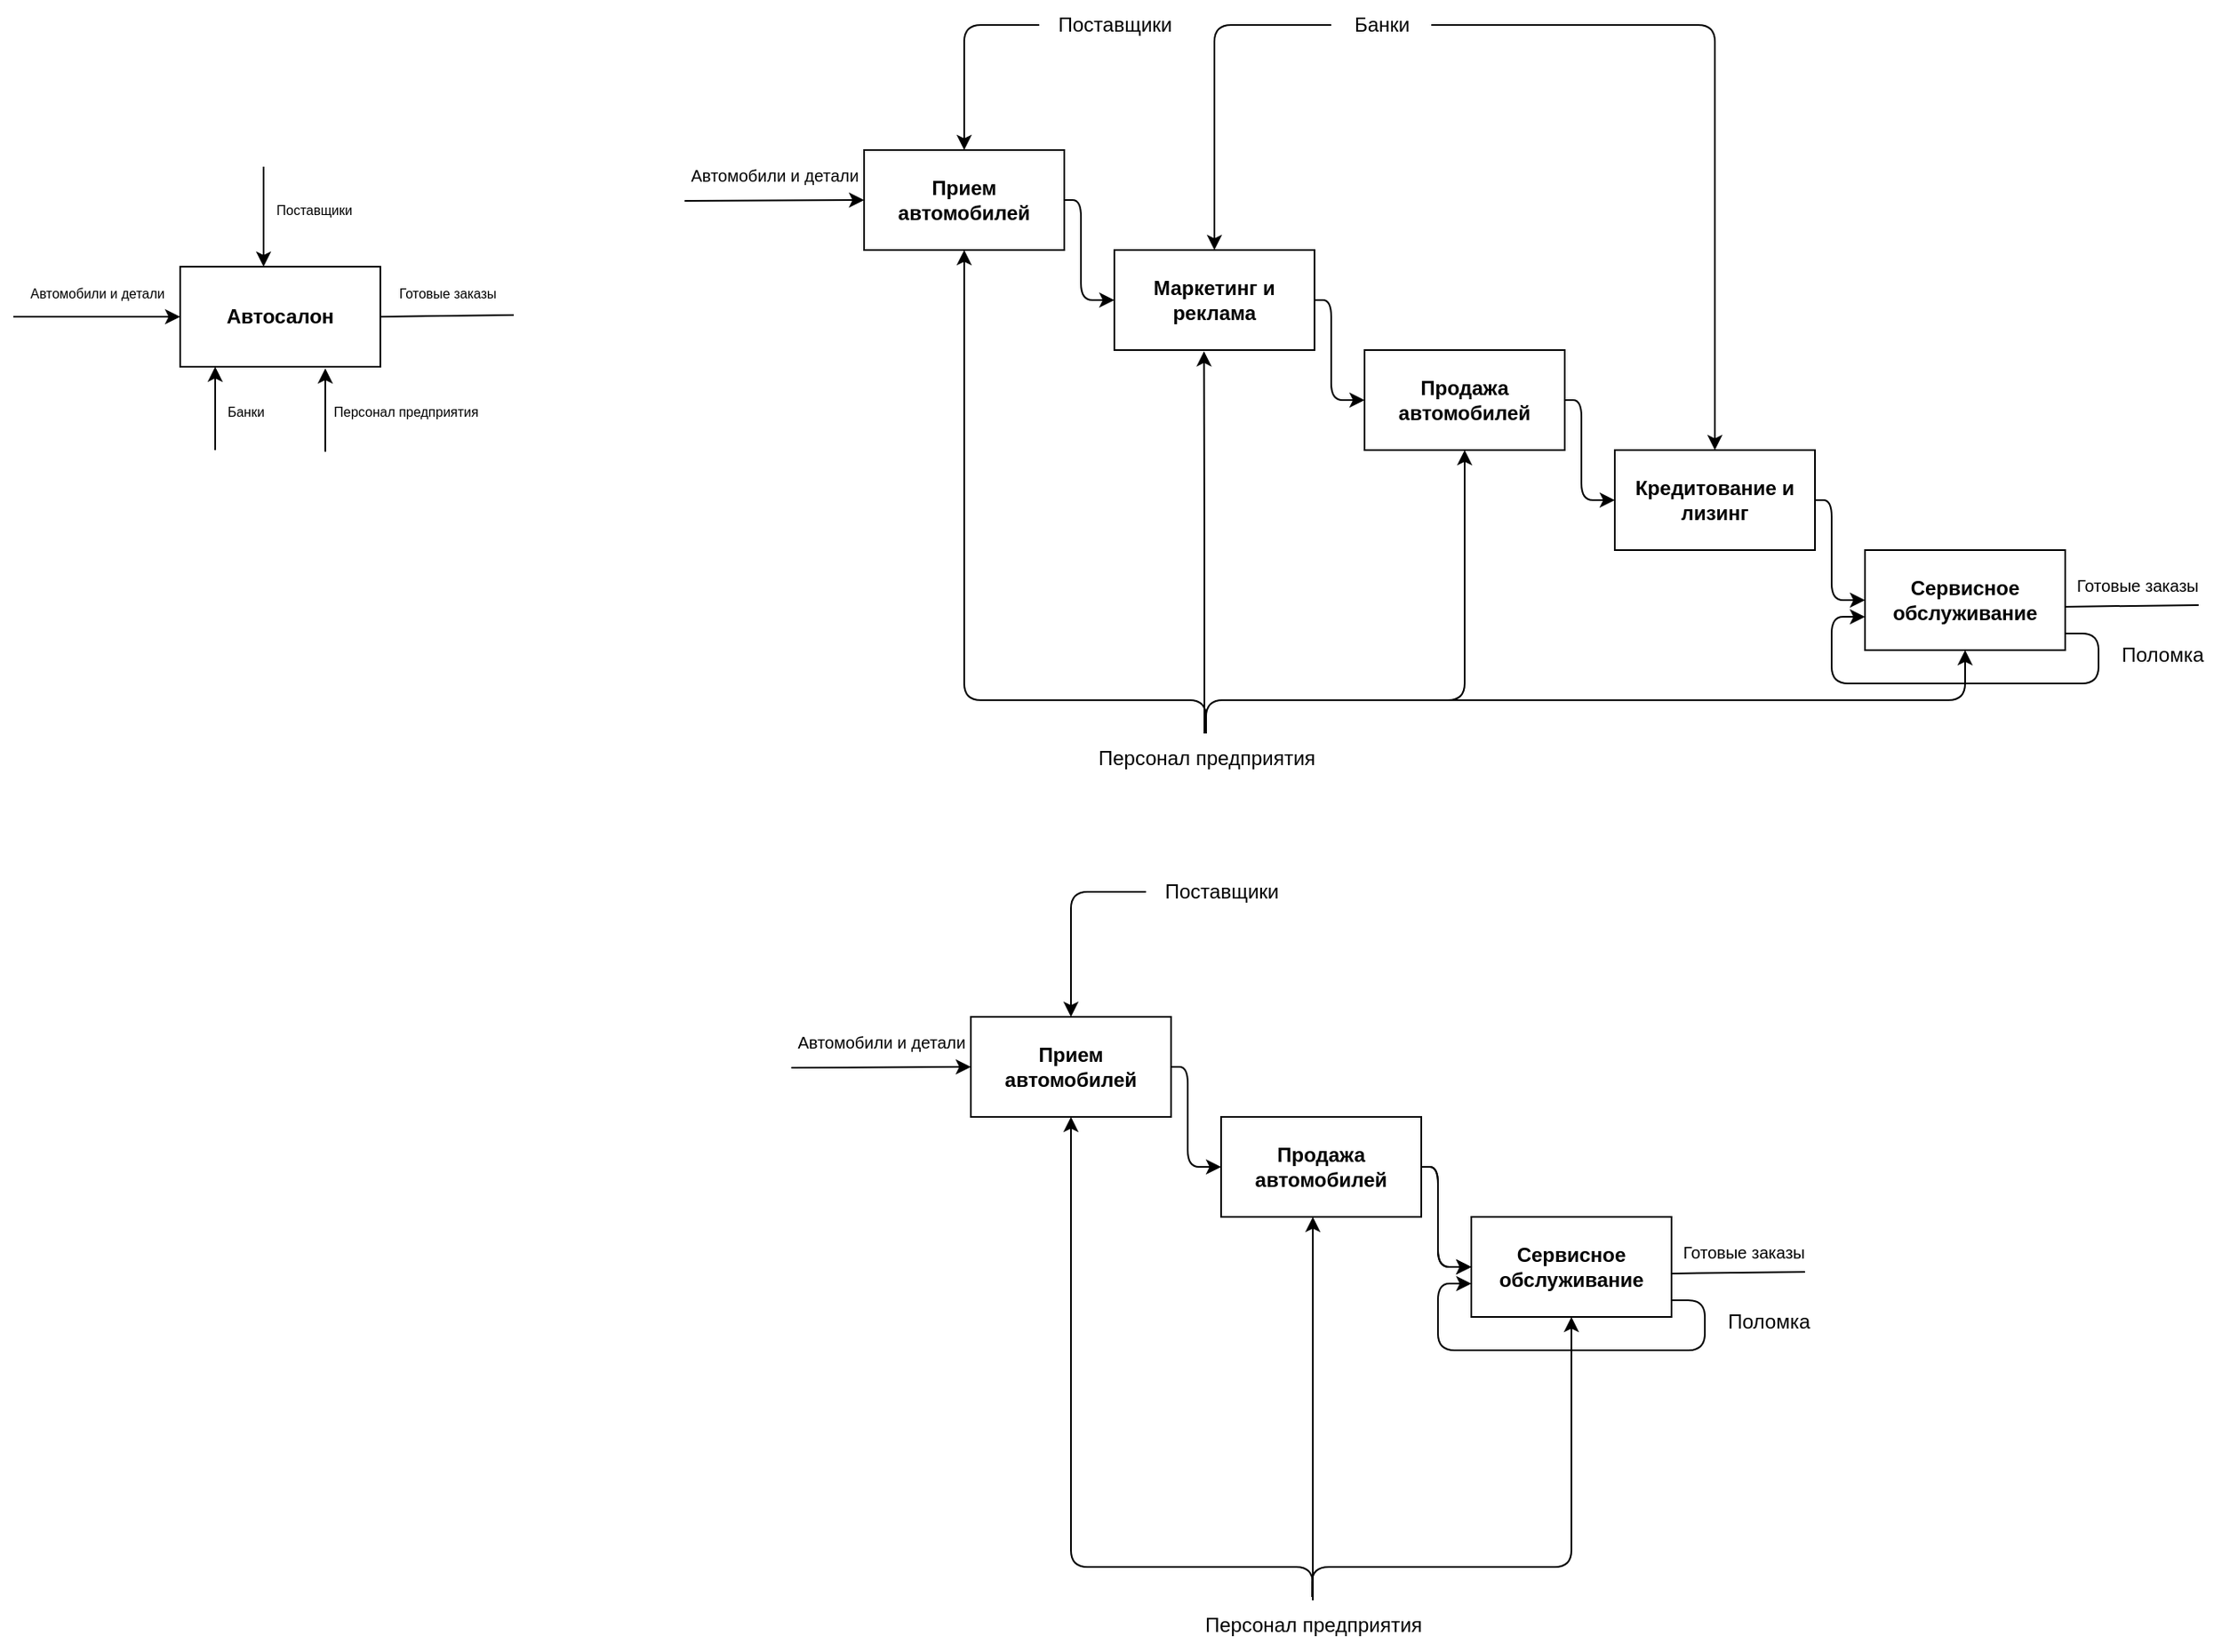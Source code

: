 <mxfile version="22.0.0" type="device">
  <diagram name="Страница — 1" id="B6j-Y7zgenJgLeFzUoZr">
    <mxGraphModel dx="955" dy="494" grid="1" gridSize="10" guides="1" tooltips="1" connect="1" arrows="1" fold="1" page="1" pageScale="1" pageWidth="827" pageHeight="1169" math="0" shadow="0">
      <root>
        <mxCell id="0" />
        <mxCell id="1" parent="0" />
        <mxCell id="8u_2m2-8aZRo1fEBBMz4-1" value="&lt;b&gt;Автосалон&lt;/b&gt;" style="rounded=0;whiteSpace=wrap;html=1;" parent="1" vertex="1">
          <mxGeometry x="350" y="250" width="120" height="60" as="geometry" />
        </mxCell>
        <mxCell id="8u_2m2-8aZRo1fEBBMz4-2" value="&lt;font style=&quot;font-size: 8px;&quot;&gt;Поставщики&lt;/font&gt;" style="text;html=1;align=center;verticalAlign=middle;resizable=0;points=[];autosize=1;strokeColor=none;fillColor=none;" parent="1" vertex="1">
          <mxGeometry x="395" y="200" width="70" height="30" as="geometry" />
        </mxCell>
        <mxCell id="8u_2m2-8aZRo1fEBBMz4-3" value="" style="endArrow=classic;html=1;rounded=0;entryX=0.25;entryY=0;entryDx=0;entryDy=0;" parent="1" edge="1">
          <mxGeometry width="50" height="50" relative="1" as="geometry">
            <mxPoint x="400" y="190" as="sourcePoint" />
            <mxPoint x="400" y="250" as="targetPoint" />
          </mxGeometry>
        </mxCell>
        <mxCell id="8u_2m2-8aZRo1fEBBMz4-6" value="&lt;font style=&quot;font-size: 8px;&quot;&gt;Банки&lt;/font&gt;" style="text;html=1;align=center;verticalAlign=middle;resizable=0;points=[];autosize=1;strokeColor=none;fillColor=none;" parent="1" vertex="1">
          <mxGeometry x="364" y="321" width="50" height="30" as="geometry" />
        </mxCell>
        <mxCell id="8u_2m2-8aZRo1fEBBMz4-7" value="" style="endArrow=none;html=1;rounded=0;endFill=0;startArrow=classic;startFill=1;" parent="1" edge="1">
          <mxGeometry width="50" height="50" relative="1" as="geometry">
            <mxPoint x="371" y="310" as="sourcePoint" />
            <mxPoint x="371" y="360" as="targetPoint" />
          </mxGeometry>
        </mxCell>
        <mxCell id="8u_2m2-8aZRo1fEBBMz4-8" value="&lt;font style=&quot;font-size: 8px;&quot;&gt;Автомобили и детали&lt;/font&gt;" style="text;html=1;align=center;verticalAlign=middle;resizable=0;points=[];autosize=1;strokeColor=none;fillColor=none;" parent="1" vertex="1">
          <mxGeometry x="250" y="250" width="100" height="30" as="geometry" />
        </mxCell>
        <mxCell id="8u_2m2-8aZRo1fEBBMz4-9" value="" style="endArrow=classic;html=1;rounded=0;entryX=0;entryY=0.5;entryDx=0;entryDy=0;" parent="1" target="8u_2m2-8aZRo1fEBBMz4-1" edge="1">
          <mxGeometry width="50" height="50" relative="1" as="geometry">
            <mxPoint x="250" y="280" as="sourcePoint" />
            <mxPoint x="290" y="305" as="targetPoint" />
          </mxGeometry>
        </mxCell>
        <mxCell id="8u_2m2-8aZRo1fEBBMz4-10" value="&lt;font style=&quot;font-size: 8px;&quot;&gt;Готовые заказы&lt;/font&gt;" style="text;html=1;align=center;verticalAlign=middle;resizable=0;points=[];autosize=1;strokeColor=none;fillColor=none;" parent="1" vertex="1">
          <mxGeometry x="470" y="250" width="80" height="30" as="geometry" />
        </mxCell>
        <mxCell id="8u_2m2-8aZRo1fEBBMz4-11" value="" style="endArrow=none;html=1;rounded=0;exitX=1;exitY=0.5;exitDx=0;exitDy=0;endFill=0;" parent="1" source="8u_2m2-8aZRo1fEBBMz4-1" edge="1">
          <mxGeometry width="50" height="50" relative="1" as="geometry">
            <mxPoint x="510" y="278.89" as="sourcePoint" />
            <mxPoint x="550" y="279" as="targetPoint" />
          </mxGeometry>
        </mxCell>
        <mxCell id="8u_2m2-8aZRo1fEBBMz4-21" style="edgeStyle=orthogonalEdgeStyle;rounded=1;orthogonalLoop=1;jettySize=auto;html=1;entryX=0;entryY=0.5;entryDx=0;entryDy=0;" parent="1" source="8u_2m2-8aZRo1fEBBMz4-12" target="8u_2m2-8aZRo1fEBBMz4-15" edge="1">
          <mxGeometry relative="1" as="geometry">
            <Array as="points">
              <mxPoint x="890" y="210" />
              <mxPoint x="890" y="270" />
            </Array>
          </mxGeometry>
        </mxCell>
        <mxCell id="8u_2m2-8aZRo1fEBBMz4-12" value="&lt;b&gt;Прием автомобилей&lt;/b&gt;" style="rounded=0;whiteSpace=wrap;html=1;" parent="1" vertex="1">
          <mxGeometry x="760" y="180" width="120" height="60" as="geometry" />
        </mxCell>
        <mxCell id="8u_2m2-8aZRo1fEBBMz4-13" value="&lt;font style=&quot;font-size: 10px;&quot;&gt;Автомобили и детали&lt;/font&gt;" style="text;html=1;align=center;verticalAlign=middle;resizable=0;points=[];autosize=1;strokeColor=none;fillColor=none;" parent="1" vertex="1">
          <mxGeometry x="646" y="180" width="120" height="30" as="geometry" />
        </mxCell>
        <mxCell id="8u_2m2-8aZRo1fEBBMz4-14" value="" style="endArrow=classic;html=1;rounded=0;entryX=0;entryY=0.5;entryDx=0;entryDy=0;exitX=0.053;exitY=1.017;exitDx=0;exitDy=0;exitPerimeter=0;" parent="1" source="8u_2m2-8aZRo1fEBBMz4-13" edge="1">
          <mxGeometry width="50" height="50" relative="1" as="geometry">
            <mxPoint x="660" y="210" as="sourcePoint" />
            <mxPoint x="760" y="210" as="targetPoint" />
          </mxGeometry>
        </mxCell>
        <mxCell id="8u_2m2-8aZRo1fEBBMz4-22" style="edgeStyle=orthogonalEdgeStyle;rounded=1;orthogonalLoop=1;jettySize=auto;html=1;entryX=0;entryY=0.5;entryDx=0;entryDy=0;" parent="1" source="8u_2m2-8aZRo1fEBBMz4-15" target="8u_2m2-8aZRo1fEBBMz4-16" edge="1">
          <mxGeometry relative="1" as="geometry">
            <Array as="points">
              <mxPoint x="1040" y="270" />
              <mxPoint x="1040" y="330" />
            </Array>
          </mxGeometry>
        </mxCell>
        <mxCell id="8u_2m2-8aZRo1fEBBMz4-15" value="&lt;b&gt;Маркетинг и реклама&lt;/b&gt;" style="rounded=0;whiteSpace=wrap;html=1;" parent="1" vertex="1">
          <mxGeometry x="910" y="240" width="120" height="60" as="geometry" />
        </mxCell>
        <mxCell id="8u_2m2-8aZRo1fEBBMz4-23" style="edgeStyle=orthogonalEdgeStyle;rounded=1;orthogonalLoop=1;jettySize=auto;html=1;entryX=0;entryY=0.5;entryDx=0;entryDy=0;" parent="1" source="8u_2m2-8aZRo1fEBBMz4-16" target="8u_2m2-8aZRo1fEBBMz4-17" edge="1">
          <mxGeometry relative="1" as="geometry">
            <Array as="points">
              <mxPoint x="1190" y="330" />
              <mxPoint x="1190" y="390" />
            </Array>
          </mxGeometry>
        </mxCell>
        <mxCell id="8u_2m2-8aZRo1fEBBMz4-16" value="&lt;b&gt;Продажа автомобилей&lt;/b&gt;" style="rounded=0;whiteSpace=wrap;html=1;" parent="1" vertex="1">
          <mxGeometry x="1060" y="300" width="120" height="60" as="geometry" />
        </mxCell>
        <mxCell id="8u_2m2-8aZRo1fEBBMz4-24" style="edgeStyle=orthogonalEdgeStyle;rounded=1;orthogonalLoop=1;jettySize=auto;html=1;entryX=0;entryY=0.5;entryDx=0;entryDy=0;" parent="1" source="8u_2m2-8aZRo1fEBBMz4-17" target="8u_2m2-8aZRo1fEBBMz4-18" edge="1">
          <mxGeometry relative="1" as="geometry">
            <Array as="points">
              <mxPoint x="1340" y="390" />
              <mxPoint x="1340" y="450" />
            </Array>
          </mxGeometry>
        </mxCell>
        <mxCell id="8u_2m2-8aZRo1fEBBMz4-17" value="&lt;b&gt;Кредитование и лизинг&lt;/b&gt;" style="rounded=0;whiteSpace=wrap;html=1;" parent="1" vertex="1">
          <mxGeometry x="1210" y="360" width="120" height="60" as="geometry" />
        </mxCell>
        <mxCell id="8u_2m2-8aZRo1fEBBMz4-18" value="&lt;b&gt;Сервисное обслуживание&lt;/b&gt;" style="rounded=0;whiteSpace=wrap;html=1;" parent="1" vertex="1">
          <mxGeometry x="1360" y="420" width="120" height="60" as="geometry" />
        </mxCell>
        <mxCell id="8u_2m2-8aZRo1fEBBMz4-19" value="&lt;font style=&quot;font-size: 10px;&quot;&gt;Готовые заказы&lt;/font&gt;" style="text;html=1;align=center;verticalAlign=middle;resizable=0;points=[];autosize=1;strokeColor=none;fillColor=none;" parent="1" vertex="1">
          <mxGeometry x="1473" y="425.97" width="100" height="30" as="geometry" />
        </mxCell>
        <mxCell id="8u_2m2-8aZRo1fEBBMz4-20" value="" style="endArrow=none;html=1;rounded=0;exitX=1;exitY=0.5;exitDx=0;exitDy=0;endFill=0;" parent="1" edge="1">
          <mxGeometry width="50" height="50" relative="1" as="geometry">
            <mxPoint x="1480" y="453.97" as="sourcePoint" />
            <mxPoint x="1560" y="452.97" as="targetPoint" />
          </mxGeometry>
        </mxCell>
        <mxCell id="8u_2m2-8aZRo1fEBBMz4-25" value="&lt;font style=&quot;font-size: 8px;&quot;&gt;Персонал предприятия&lt;/font&gt;" style="text;html=1;align=center;verticalAlign=middle;resizable=0;points=[];autosize=1;strokeColor=none;fillColor=none;" parent="1" vertex="1">
          <mxGeometry x="430" y="321" width="110" height="30" as="geometry" />
        </mxCell>
        <mxCell id="8u_2m2-8aZRo1fEBBMz4-26" value="" style="endArrow=none;html=1;rounded=0;endFill=0;startArrow=classic;startFill=1;" parent="1" edge="1">
          <mxGeometry width="50" height="50" relative="1" as="geometry">
            <mxPoint x="437" y="311" as="sourcePoint" />
            <mxPoint x="437" y="361" as="targetPoint" />
          </mxGeometry>
        </mxCell>
        <mxCell id="8u_2m2-8aZRo1fEBBMz4-30" style="edgeStyle=orthogonalEdgeStyle;rounded=1;orthogonalLoop=1;jettySize=auto;html=1;entryX=0.5;entryY=0;entryDx=0;entryDy=0;jumpStyle=arc;" parent="1" source="8u_2m2-8aZRo1fEBBMz4-27" target="8u_2m2-8aZRo1fEBBMz4-12" edge="1">
          <mxGeometry relative="1" as="geometry">
            <Array as="points">
              <mxPoint x="820" y="105" />
            </Array>
          </mxGeometry>
        </mxCell>
        <mxCell id="8u_2m2-8aZRo1fEBBMz4-27" value="Поставщики" style="text;html=1;align=center;verticalAlign=middle;resizable=0;points=[];autosize=1;strokeColor=none;fillColor=none;" parent="1" vertex="1">
          <mxGeometry x="865" y="90" width="90" height="30" as="geometry" />
        </mxCell>
        <mxCell id="8u_2m2-8aZRo1fEBBMz4-34" style="edgeStyle=orthogonalEdgeStyle;rounded=1;orthogonalLoop=1;jettySize=auto;html=1;entryX=0.5;entryY=0;entryDx=0;entryDy=0;" parent="1" source="8u_2m2-8aZRo1fEBBMz4-28" target="8u_2m2-8aZRo1fEBBMz4-17" edge="1">
          <mxGeometry relative="1" as="geometry" />
        </mxCell>
        <mxCell id="8u_2m2-8aZRo1fEBBMz4-36" style="edgeStyle=orthogonalEdgeStyle;rounded=1;orthogonalLoop=1;jettySize=auto;html=1;" parent="1" source="8u_2m2-8aZRo1fEBBMz4-28" target="8u_2m2-8aZRo1fEBBMz4-15" edge="1">
          <mxGeometry relative="1" as="geometry" />
        </mxCell>
        <mxCell id="8u_2m2-8aZRo1fEBBMz4-28" value="Банки" style="text;html=1;align=center;verticalAlign=middle;resizable=0;points=[];autosize=1;strokeColor=none;fillColor=none;" parent="1" vertex="1">
          <mxGeometry x="1040" y="90" width="60" height="30" as="geometry" />
        </mxCell>
        <mxCell id="8u_2m2-8aZRo1fEBBMz4-31" style="edgeStyle=orthogonalEdgeStyle;rounded=1;orthogonalLoop=1;jettySize=auto;html=1;entryX=0.5;entryY=1;entryDx=0;entryDy=0;" parent="1" source="8u_2m2-8aZRo1fEBBMz4-29" target="8u_2m2-8aZRo1fEBBMz4-12" edge="1">
          <mxGeometry relative="1" as="geometry">
            <Array as="points">
              <mxPoint x="965" y="510" />
              <mxPoint x="820" y="510" />
            </Array>
          </mxGeometry>
        </mxCell>
        <mxCell id="8u_2m2-8aZRo1fEBBMz4-32" style="edgeStyle=orthogonalEdgeStyle;rounded=1;orthogonalLoop=1;jettySize=auto;html=1;entryX=0.448;entryY=1.012;entryDx=0;entryDy=0;entryPerimeter=0;" parent="1" source="8u_2m2-8aZRo1fEBBMz4-29" target="8u_2m2-8aZRo1fEBBMz4-15" edge="1">
          <mxGeometry relative="1" as="geometry">
            <Array as="points">
              <mxPoint x="964" y="420" />
              <mxPoint x="964" y="420" />
            </Array>
          </mxGeometry>
        </mxCell>
        <mxCell id="8u_2m2-8aZRo1fEBBMz4-33" style="edgeStyle=orthogonalEdgeStyle;rounded=1;orthogonalLoop=1;jettySize=auto;html=1;" parent="1" source="8u_2m2-8aZRo1fEBBMz4-29" target="8u_2m2-8aZRo1fEBBMz4-16" edge="1">
          <mxGeometry relative="1" as="geometry">
            <Array as="points">
              <mxPoint x="965" y="510" />
              <mxPoint x="1120" y="510" />
            </Array>
          </mxGeometry>
        </mxCell>
        <mxCell id="8u_2m2-8aZRo1fEBBMz4-35" style="edgeStyle=orthogonalEdgeStyle;rounded=1;orthogonalLoop=1;jettySize=auto;html=1;entryX=0.5;entryY=1;entryDx=0;entryDy=0;" parent="1" target="8u_2m2-8aZRo1fEBBMz4-18" edge="1">
          <mxGeometry relative="1" as="geometry">
            <mxPoint x="980" y="510" as="sourcePoint" />
            <Array as="points">
              <mxPoint x="1420" y="510" />
            </Array>
          </mxGeometry>
        </mxCell>
        <mxCell id="8u_2m2-8aZRo1fEBBMz4-29" value="Персонал предприятия" style="text;html=1;align=center;verticalAlign=middle;resizable=0;points=[];autosize=1;strokeColor=none;fillColor=none;" parent="1" vertex="1">
          <mxGeometry x="890" y="530" width="150" height="30" as="geometry" />
        </mxCell>
        <mxCell id="8u_2m2-8aZRo1fEBBMz4-37" style="edgeStyle=orthogonalEdgeStyle;rounded=1;orthogonalLoop=1;jettySize=auto;html=1;" parent="1" source="8u_2m2-8aZRo1fEBBMz4-18" edge="1">
          <mxGeometry relative="1" as="geometry">
            <mxPoint x="1360" y="460" as="targetPoint" />
            <Array as="points">
              <mxPoint x="1500" y="470" />
              <mxPoint x="1500" y="500" />
              <mxPoint x="1340" y="500" />
              <mxPoint x="1340" y="460" />
            </Array>
          </mxGeometry>
        </mxCell>
        <mxCell id="8u_2m2-8aZRo1fEBBMz4-38" value="Поломка" style="text;html=1;align=center;verticalAlign=middle;resizable=0;points=[];autosize=1;strokeColor=none;fillColor=none;" parent="1" vertex="1">
          <mxGeometry x="1503" y="468" width="70" height="30" as="geometry" />
        </mxCell>
        <mxCell id="ZmViz8DE3PfzvB5i2sEa-2" value="&lt;b&gt;Прием автомобилей&lt;/b&gt;" style="rounded=0;whiteSpace=wrap;html=1;" vertex="1" parent="1">
          <mxGeometry x="824" y="700" width="120" height="60" as="geometry" />
        </mxCell>
        <mxCell id="ZmViz8DE3PfzvB5i2sEa-3" value="&lt;font style=&quot;font-size: 10px;&quot;&gt;Автомобили и детали&lt;/font&gt;" style="text;html=1;align=center;verticalAlign=middle;resizable=0;points=[];autosize=1;strokeColor=none;fillColor=none;" vertex="1" parent="1">
          <mxGeometry x="710" y="700" width="120" height="30" as="geometry" />
        </mxCell>
        <mxCell id="ZmViz8DE3PfzvB5i2sEa-4" value="" style="endArrow=classic;html=1;rounded=0;entryX=0;entryY=0.5;entryDx=0;entryDy=0;exitX=0.053;exitY=1.017;exitDx=0;exitDy=0;exitPerimeter=0;" edge="1" parent="1" source="ZmViz8DE3PfzvB5i2sEa-3">
          <mxGeometry width="50" height="50" relative="1" as="geometry">
            <mxPoint x="724" y="730" as="sourcePoint" />
            <mxPoint x="824" y="730" as="targetPoint" />
          </mxGeometry>
        </mxCell>
        <mxCell id="ZmViz8DE3PfzvB5i2sEa-5" style="edgeStyle=orthogonalEdgeStyle;rounded=1;orthogonalLoop=1;jettySize=auto;html=1;entryX=0;entryY=0.5;entryDx=0;entryDy=0;" edge="1" parent="1" target="ZmViz8DE3PfzvB5i2sEa-8">
          <mxGeometry relative="1" as="geometry">
            <Array as="points">
              <mxPoint x="954" y="730" />
              <mxPoint x="954" y="790" />
            </Array>
            <mxPoint x="944" y="730.0" as="sourcePoint" />
          </mxGeometry>
        </mxCell>
        <mxCell id="ZmViz8DE3PfzvB5i2sEa-7" style="edgeStyle=orthogonalEdgeStyle;rounded=1;orthogonalLoop=1;jettySize=auto;html=1;entryX=0;entryY=0.5;entryDx=0;entryDy=0;" edge="1" parent="1" source="ZmViz8DE3PfzvB5i2sEa-8">
          <mxGeometry relative="1" as="geometry">
            <Array as="points">
              <mxPoint x="1104" y="790" />
              <mxPoint x="1104" y="850" />
            </Array>
            <mxPoint x="1124" y="850.0" as="targetPoint" />
          </mxGeometry>
        </mxCell>
        <mxCell id="ZmViz8DE3PfzvB5i2sEa-8" value="&lt;b&gt;Продажа автомобилей&lt;/b&gt;" style="rounded=0;whiteSpace=wrap;html=1;" vertex="1" parent="1">
          <mxGeometry x="974" y="760" width="120" height="60" as="geometry" />
        </mxCell>
        <mxCell id="ZmViz8DE3PfzvB5i2sEa-9" style="edgeStyle=orthogonalEdgeStyle;rounded=1;orthogonalLoop=1;jettySize=auto;html=1;entryX=0;entryY=0.5;entryDx=0;entryDy=0;" edge="1" parent="1" target="ZmViz8DE3PfzvB5i2sEa-11">
          <mxGeometry relative="1" as="geometry">
            <Array as="points">
              <mxPoint x="1104" y="790" />
              <mxPoint x="1104" y="850" />
            </Array>
            <mxPoint x="1094" y="790.0" as="sourcePoint" />
          </mxGeometry>
        </mxCell>
        <mxCell id="ZmViz8DE3PfzvB5i2sEa-11" value="&lt;b&gt;Сервисное обслуживание&lt;/b&gt;" style="rounded=0;whiteSpace=wrap;html=1;" vertex="1" parent="1">
          <mxGeometry x="1124" y="820" width="120" height="60" as="geometry" />
        </mxCell>
        <mxCell id="ZmViz8DE3PfzvB5i2sEa-12" value="&lt;font style=&quot;font-size: 10px;&quot;&gt;Готовые заказы&lt;/font&gt;" style="text;html=1;align=center;verticalAlign=middle;resizable=0;points=[];autosize=1;strokeColor=none;fillColor=none;" vertex="1" parent="1">
          <mxGeometry x="1237" y="825.97" width="100" height="30" as="geometry" />
        </mxCell>
        <mxCell id="ZmViz8DE3PfzvB5i2sEa-13" value="" style="endArrow=none;html=1;rounded=0;exitX=1;exitY=0.5;exitDx=0;exitDy=0;endFill=0;" edge="1" parent="1">
          <mxGeometry width="50" height="50" relative="1" as="geometry">
            <mxPoint x="1244" y="853.97" as="sourcePoint" />
            <mxPoint x="1324" y="852.97" as="targetPoint" />
          </mxGeometry>
        </mxCell>
        <mxCell id="ZmViz8DE3PfzvB5i2sEa-14" style="edgeStyle=orthogonalEdgeStyle;rounded=1;orthogonalLoop=1;jettySize=auto;html=1;entryX=0.5;entryY=0;entryDx=0;entryDy=0;jumpStyle=arc;" edge="1" parent="1" source="ZmViz8DE3PfzvB5i2sEa-15" target="ZmViz8DE3PfzvB5i2sEa-2">
          <mxGeometry relative="1" as="geometry">
            <Array as="points">
              <mxPoint x="884" y="625" />
            </Array>
          </mxGeometry>
        </mxCell>
        <mxCell id="ZmViz8DE3PfzvB5i2sEa-15" value="Поставщики" style="text;html=1;align=center;verticalAlign=middle;resizable=0;points=[];autosize=1;strokeColor=none;fillColor=none;" vertex="1" parent="1">
          <mxGeometry x="929" y="610" width="90" height="30" as="geometry" />
        </mxCell>
        <mxCell id="ZmViz8DE3PfzvB5i2sEa-19" style="edgeStyle=orthogonalEdgeStyle;rounded=1;orthogonalLoop=1;jettySize=auto;html=1;entryX=0.5;entryY=1;entryDx=0;entryDy=0;" edge="1" parent="1" source="ZmViz8DE3PfzvB5i2sEa-23" target="ZmViz8DE3PfzvB5i2sEa-2">
          <mxGeometry relative="1" as="geometry">
            <Array as="points">
              <mxPoint x="1029" y="1030" />
              <mxPoint x="884" y="1030" />
            </Array>
          </mxGeometry>
        </mxCell>
        <mxCell id="ZmViz8DE3PfzvB5i2sEa-21" style="edgeStyle=orthogonalEdgeStyle;rounded=1;orthogonalLoop=1;jettySize=auto;html=1;" edge="1" parent="1" source="ZmViz8DE3PfzvB5i2sEa-23" target="ZmViz8DE3PfzvB5i2sEa-8">
          <mxGeometry relative="1" as="geometry">
            <Array as="points">
              <mxPoint x="1029" y="920" />
              <mxPoint x="1029" y="920" />
            </Array>
          </mxGeometry>
        </mxCell>
        <mxCell id="ZmViz8DE3PfzvB5i2sEa-22" style="edgeStyle=orthogonalEdgeStyle;rounded=1;orthogonalLoop=1;jettySize=auto;html=1;entryX=0.5;entryY=1;entryDx=0;entryDy=0;exitX=0.497;exitY=-0.068;exitDx=0;exitDy=0;exitPerimeter=0;" edge="1" parent="1" target="ZmViz8DE3PfzvB5i2sEa-11" source="ZmViz8DE3PfzvB5i2sEa-23">
          <mxGeometry relative="1" as="geometry">
            <mxPoint x="1030" y="1030" as="sourcePoint" />
            <Array as="points">
              <mxPoint x="1029" y="1030" />
              <mxPoint x="1184" y="1030" />
            </Array>
          </mxGeometry>
        </mxCell>
        <mxCell id="ZmViz8DE3PfzvB5i2sEa-23" value="Персонал предприятия" style="text;html=1;align=center;verticalAlign=middle;resizable=0;points=[];autosize=1;strokeColor=none;fillColor=none;" vertex="1" parent="1">
          <mxGeometry x="954" y="1050" width="150" height="30" as="geometry" />
        </mxCell>
        <mxCell id="ZmViz8DE3PfzvB5i2sEa-24" style="edgeStyle=orthogonalEdgeStyle;rounded=1;orthogonalLoop=1;jettySize=auto;html=1;" edge="1" parent="1" source="ZmViz8DE3PfzvB5i2sEa-11">
          <mxGeometry relative="1" as="geometry">
            <mxPoint x="1124" y="860" as="targetPoint" />
            <Array as="points">
              <mxPoint x="1264" y="870" />
              <mxPoint x="1264" y="900" />
              <mxPoint x="1104" y="900" />
              <mxPoint x="1104" y="860" />
            </Array>
          </mxGeometry>
        </mxCell>
        <mxCell id="ZmViz8DE3PfzvB5i2sEa-25" value="Поломка" style="text;html=1;align=center;verticalAlign=middle;resizable=0;points=[];autosize=1;strokeColor=none;fillColor=none;" vertex="1" parent="1">
          <mxGeometry x="1267" y="868" width="70" height="30" as="geometry" />
        </mxCell>
      </root>
    </mxGraphModel>
  </diagram>
</mxfile>
